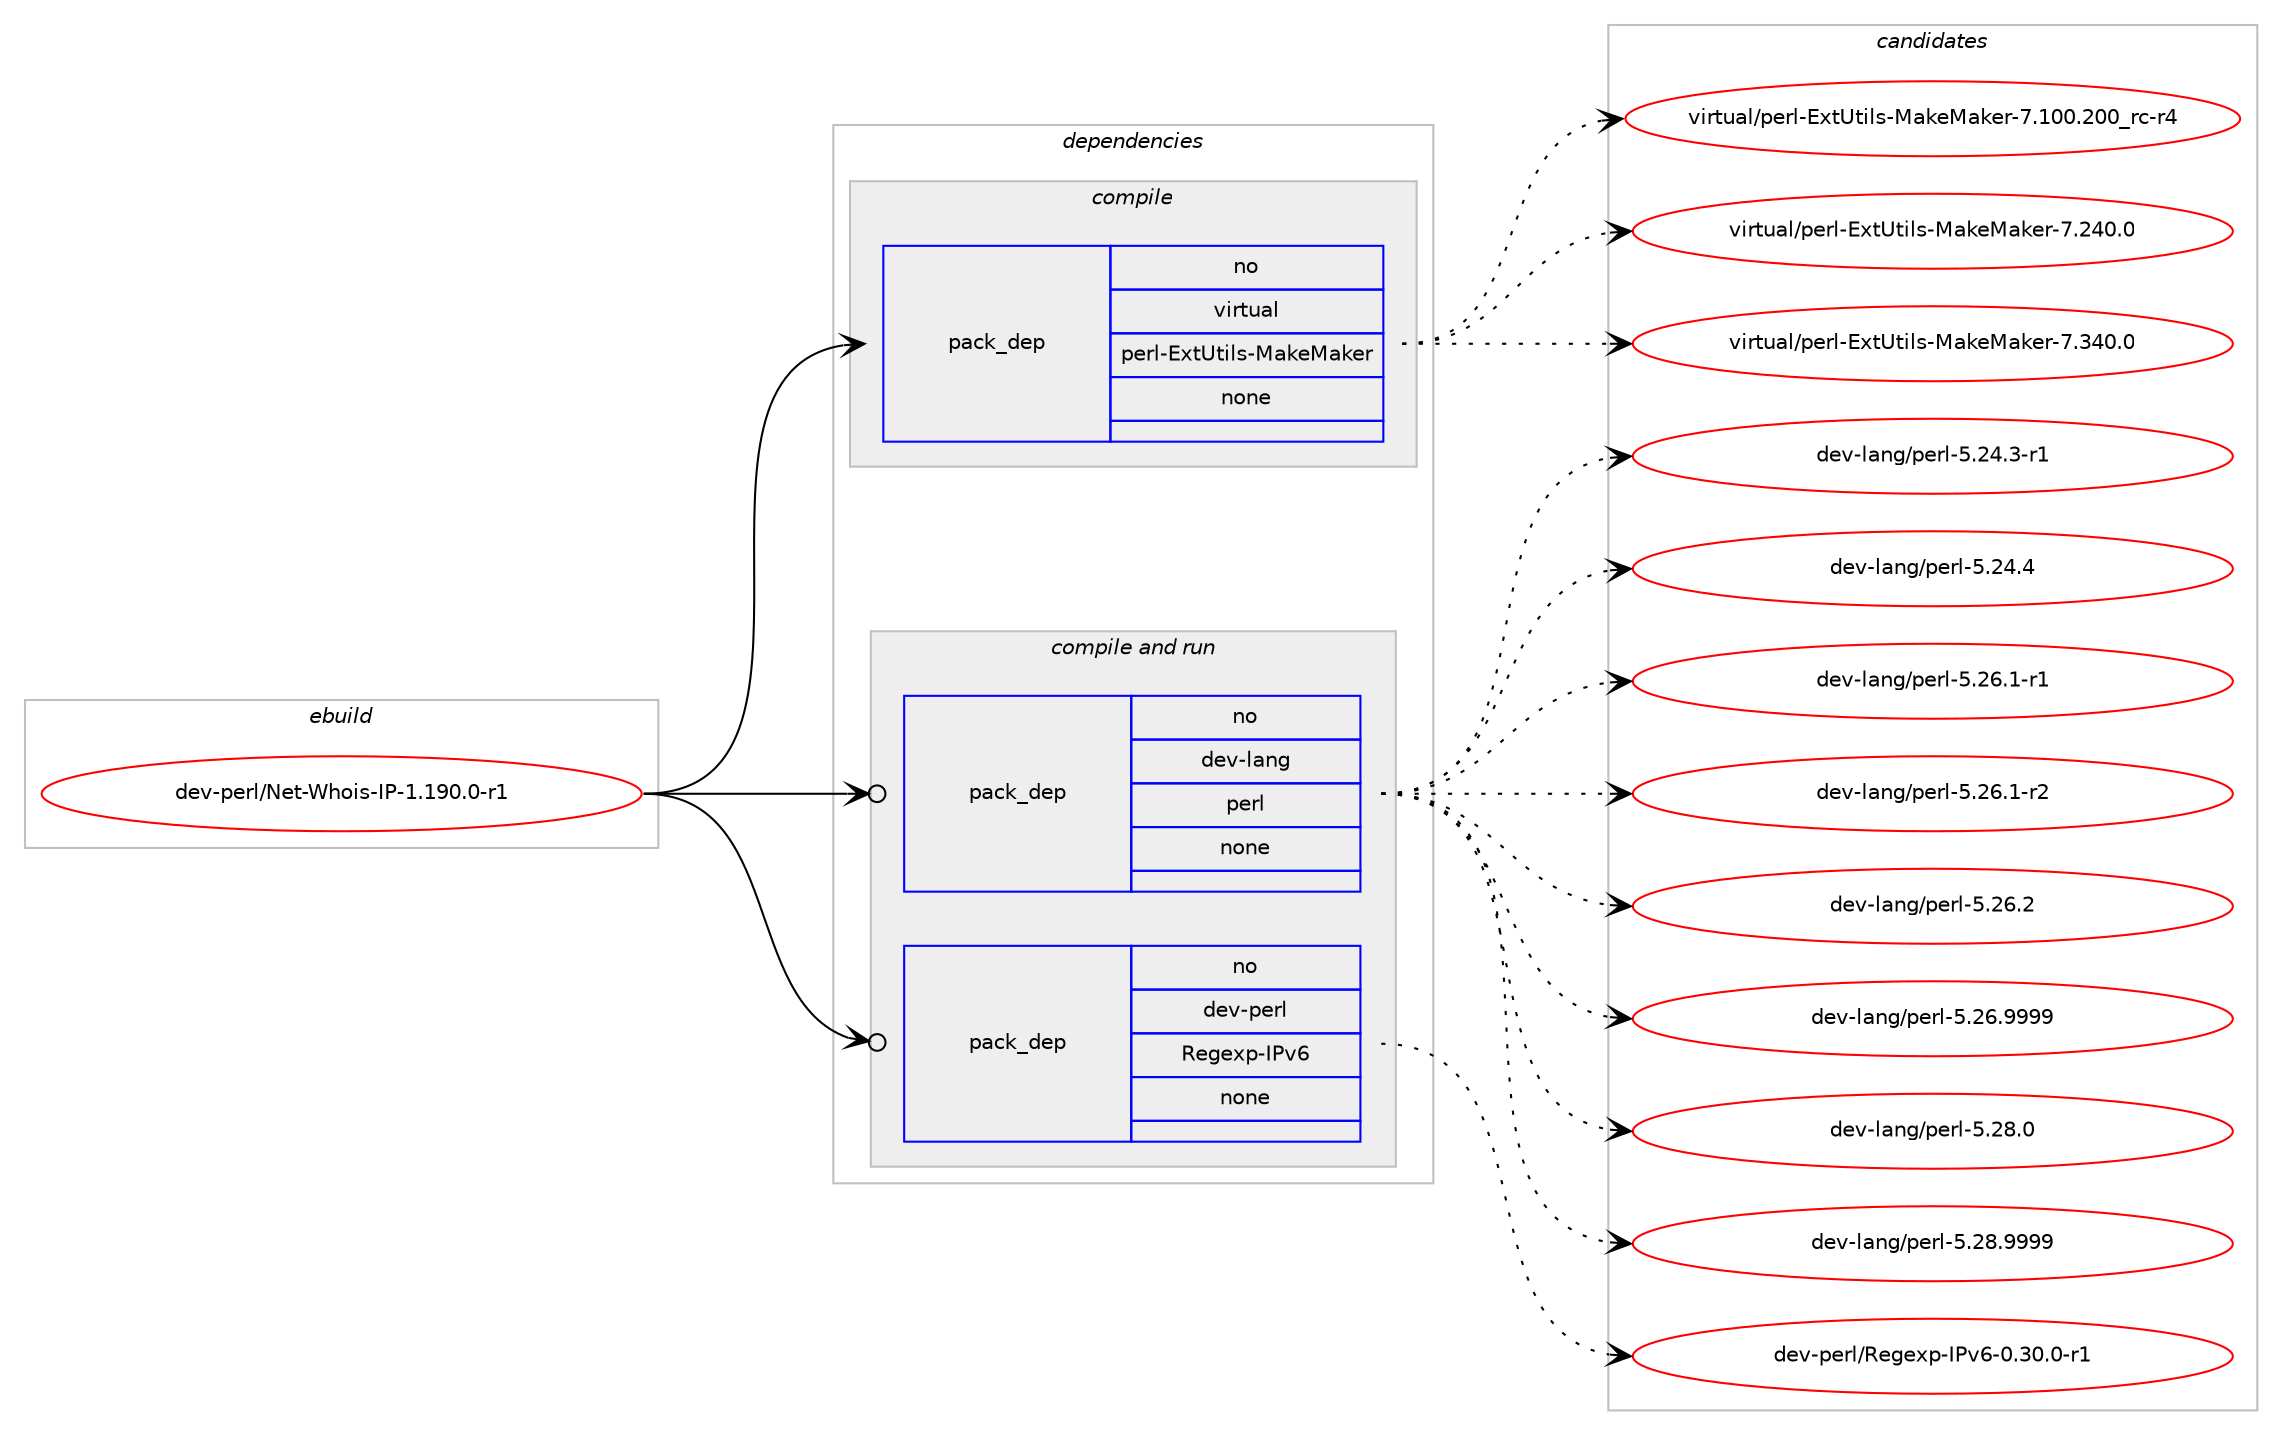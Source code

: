 digraph prolog {

# *************
# Graph options
# *************

newrank=true;
concentrate=true;
compound=true;
graph [rankdir=LR,fontname=Helvetica,fontsize=10,ranksep=1.5];#, ranksep=2.5, nodesep=0.2];
edge  [arrowhead=vee];
node  [fontname=Helvetica,fontsize=10];

# **********
# The ebuild
# **********

subgraph cluster_leftcol {
color=gray;
rank=same;
label=<<i>ebuild</i>>;
id [label="dev-perl/Net-Whois-IP-1.190.0-r1", color=red, width=4, href="../dev-perl/Net-Whois-IP-1.190.0-r1.svg"];
}

# ****************
# The dependencies
# ****************

subgraph cluster_midcol {
color=gray;
label=<<i>dependencies</i>>;
subgraph cluster_compile {
fillcolor="#eeeeee";
style=filled;
label=<<i>compile</i>>;
subgraph pack994941 {
dependency1386614 [label=<<TABLE BORDER="0" CELLBORDER="1" CELLSPACING="0" CELLPADDING="4" WIDTH="220"><TR><TD ROWSPAN="6" CELLPADDING="30">pack_dep</TD></TR><TR><TD WIDTH="110">no</TD></TR><TR><TD>virtual</TD></TR><TR><TD>perl-ExtUtils-MakeMaker</TD></TR><TR><TD>none</TD></TR><TR><TD></TD></TR></TABLE>>, shape=none, color=blue];
}
id:e -> dependency1386614:w [weight=20,style="solid",arrowhead="vee"];
}
subgraph cluster_compileandrun {
fillcolor="#eeeeee";
style=filled;
label=<<i>compile and run</i>>;
subgraph pack994942 {
dependency1386615 [label=<<TABLE BORDER="0" CELLBORDER="1" CELLSPACING="0" CELLPADDING="4" WIDTH="220"><TR><TD ROWSPAN="6" CELLPADDING="30">pack_dep</TD></TR><TR><TD WIDTH="110">no</TD></TR><TR><TD>dev-lang</TD></TR><TR><TD>perl</TD></TR><TR><TD>none</TD></TR><TR><TD></TD></TR></TABLE>>, shape=none, color=blue];
}
id:e -> dependency1386615:w [weight=20,style="solid",arrowhead="odotvee"];
subgraph pack994943 {
dependency1386616 [label=<<TABLE BORDER="0" CELLBORDER="1" CELLSPACING="0" CELLPADDING="4" WIDTH="220"><TR><TD ROWSPAN="6" CELLPADDING="30">pack_dep</TD></TR><TR><TD WIDTH="110">no</TD></TR><TR><TD>dev-perl</TD></TR><TR><TD>Regexp-IPv6</TD></TR><TR><TD>none</TD></TR><TR><TD></TD></TR></TABLE>>, shape=none, color=blue];
}
id:e -> dependency1386616:w [weight=20,style="solid",arrowhead="odotvee"];
}
subgraph cluster_run {
fillcolor="#eeeeee";
style=filled;
label=<<i>run</i>>;
}
}

# **************
# The candidates
# **************

subgraph cluster_choices {
rank=same;
color=gray;
label=<<i>candidates</i>>;

subgraph choice994941 {
color=black;
nodesep=1;
choice118105114116117971084711210111410845691201168511610510811545779710710177971071011144555464948484650484895114994511452 [label="virtual/perl-ExtUtils-MakeMaker-7.100.200_rc-r4", color=red, width=4,href="../virtual/perl-ExtUtils-MakeMaker-7.100.200_rc-r4.svg"];
choice118105114116117971084711210111410845691201168511610510811545779710710177971071011144555465052484648 [label="virtual/perl-ExtUtils-MakeMaker-7.240.0", color=red, width=4,href="../virtual/perl-ExtUtils-MakeMaker-7.240.0.svg"];
choice118105114116117971084711210111410845691201168511610510811545779710710177971071011144555465152484648 [label="virtual/perl-ExtUtils-MakeMaker-7.340.0", color=red, width=4,href="../virtual/perl-ExtUtils-MakeMaker-7.340.0.svg"];
dependency1386614:e -> choice118105114116117971084711210111410845691201168511610510811545779710710177971071011144555464948484650484895114994511452:w [style=dotted,weight="100"];
dependency1386614:e -> choice118105114116117971084711210111410845691201168511610510811545779710710177971071011144555465052484648:w [style=dotted,weight="100"];
dependency1386614:e -> choice118105114116117971084711210111410845691201168511610510811545779710710177971071011144555465152484648:w [style=dotted,weight="100"];
}
subgraph choice994942 {
color=black;
nodesep=1;
choice100101118451089711010347112101114108455346505246514511449 [label="dev-lang/perl-5.24.3-r1", color=red, width=4,href="../dev-lang/perl-5.24.3-r1.svg"];
choice10010111845108971101034711210111410845534650524652 [label="dev-lang/perl-5.24.4", color=red, width=4,href="../dev-lang/perl-5.24.4.svg"];
choice100101118451089711010347112101114108455346505446494511449 [label="dev-lang/perl-5.26.1-r1", color=red, width=4,href="../dev-lang/perl-5.26.1-r1.svg"];
choice100101118451089711010347112101114108455346505446494511450 [label="dev-lang/perl-5.26.1-r2", color=red, width=4,href="../dev-lang/perl-5.26.1-r2.svg"];
choice10010111845108971101034711210111410845534650544650 [label="dev-lang/perl-5.26.2", color=red, width=4,href="../dev-lang/perl-5.26.2.svg"];
choice10010111845108971101034711210111410845534650544657575757 [label="dev-lang/perl-5.26.9999", color=red, width=4,href="../dev-lang/perl-5.26.9999.svg"];
choice10010111845108971101034711210111410845534650564648 [label="dev-lang/perl-5.28.0", color=red, width=4,href="../dev-lang/perl-5.28.0.svg"];
choice10010111845108971101034711210111410845534650564657575757 [label="dev-lang/perl-5.28.9999", color=red, width=4,href="../dev-lang/perl-5.28.9999.svg"];
dependency1386615:e -> choice100101118451089711010347112101114108455346505246514511449:w [style=dotted,weight="100"];
dependency1386615:e -> choice10010111845108971101034711210111410845534650524652:w [style=dotted,weight="100"];
dependency1386615:e -> choice100101118451089711010347112101114108455346505446494511449:w [style=dotted,weight="100"];
dependency1386615:e -> choice100101118451089711010347112101114108455346505446494511450:w [style=dotted,weight="100"];
dependency1386615:e -> choice10010111845108971101034711210111410845534650544650:w [style=dotted,weight="100"];
dependency1386615:e -> choice10010111845108971101034711210111410845534650544657575757:w [style=dotted,weight="100"];
dependency1386615:e -> choice10010111845108971101034711210111410845534650564648:w [style=dotted,weight="100"];
dependency1386615:e -> choice10010111845108971101034711210111410845534650564657575757:w [style=dotted,weight="100"];
}
subgraph choice994943 {
color=black;
nodesep=1;
choice10010111845112101114108478210110310112011245738011854454846514846484511449 [label="dev-perl/Regexp-IPv6-0.30.0-r1", color=red, width=4,href="../dev-perl/Regexp-IPv6-0.30.0-r1.svg"];
dependency1386616:e -> choice10010111845112101114108478210110310112011245738011854454846514846484511449:w [style=dotted,weight="100"];
}
}

}
